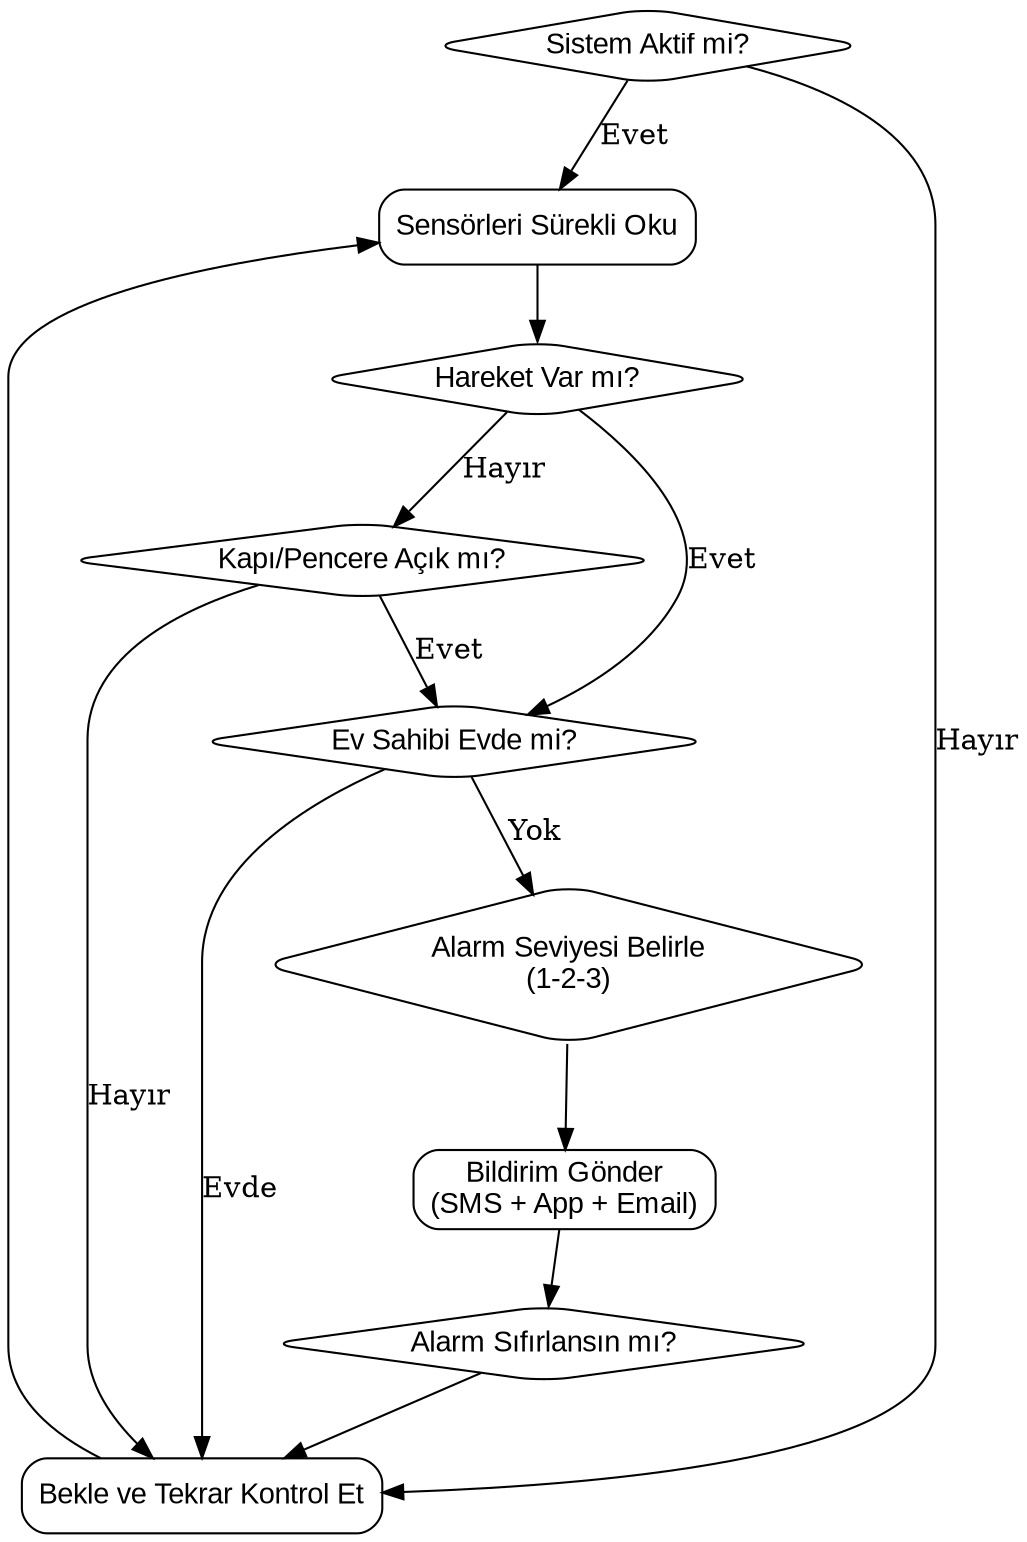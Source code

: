 digraph SmartHomeSecurity {
    rankdir=TB;
    node [shape=box, style=rounded, fontname="Arial"];

    Start [label="Sistem Aktif mi?", shape=diamond];
    SensorLoop [label="Sensörleri Sürekli Oku"];
    MotionCheck [label="Hareket Var mı?", shape=diamond];
    DoorCheck [label="Kapı/Pencere Açık mı?", shape=diamond];
    FalseAlarm [label="Ev Sahibi Evde mi?", shape=diamond];
    AlarmLevel [label="Alarm Seviyesi Belirle\n(1-2-3)", shape=diamond];
    SendNotification [label="Bildirim Gönder\n(SMS + App + Email)"];
    ResetOrContinue [label="Alarm Sıfırlansın mı?", shape=diamond];
    WaitAndRepeat [label="Bekle ve Tekrar Kontrol Et"];

    // Akış
    Start -> SensorLoop [label="Evet"];
    Start -> WaitAndRepeat [label="Hayır"];

    SensorLoop -> MotionCheck;
    MotionCheck -> DoorCheck [label="Hayır"];
    MotionCheck -> FalseAlarm [label="Evet"];

    DoorCheck -> WaitAndRepeat [label="Hayır"];
    DoorCheck -> FalseAlarm [label="Evet"];

    FalseAlarm -> WaitAndRepeat [label="Evde"];
    FalseAlarm -> AlarmLevel [label="Yok"];

    AlarmLevel -> SendNotification;
    SendNotification -> ResetOrContinue;
    ResetOrContinue -> WaitAndRepeat;

    WaitAndRepeat -> SensorLoop;
}
